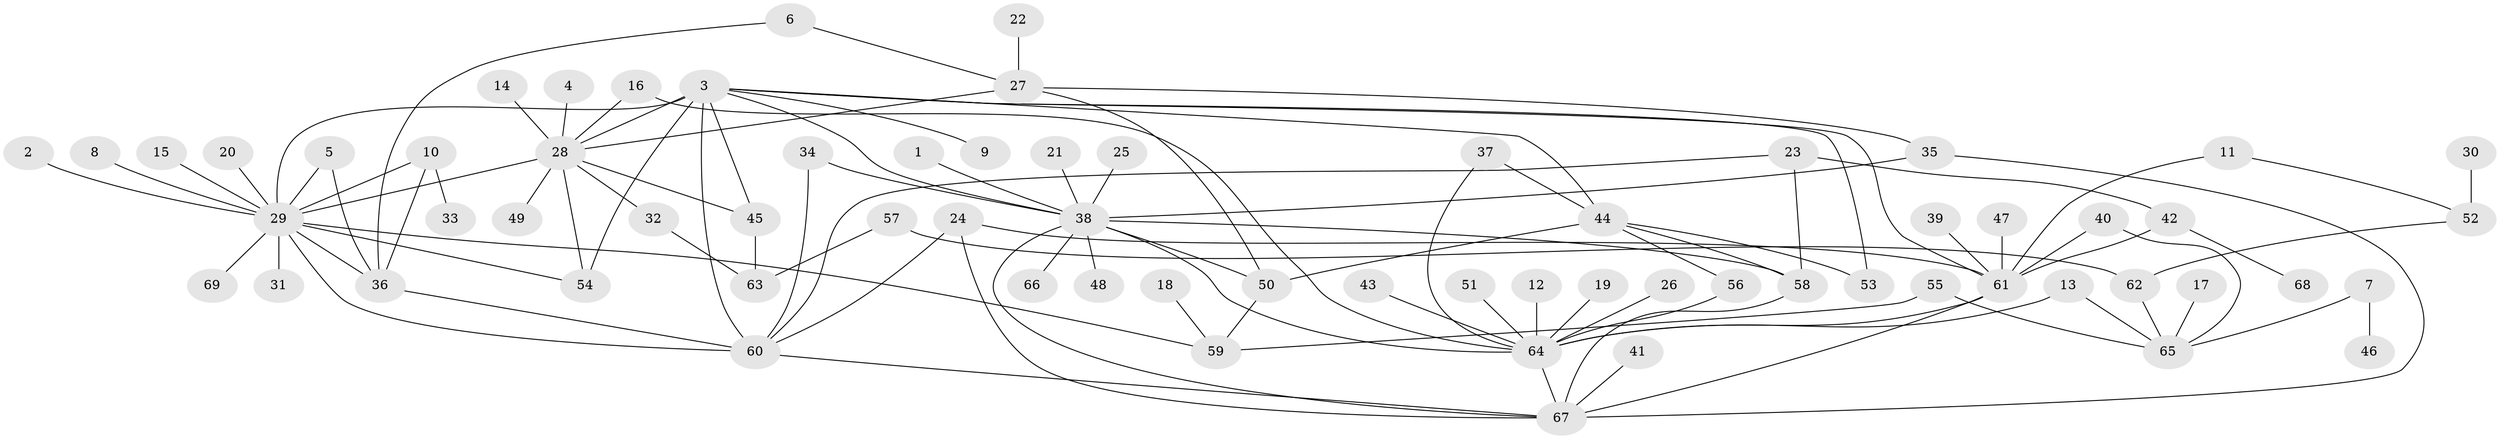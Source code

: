 // original degree distribution, {17: 0.0072992700729927005, 9: 0.0072992700729927005, 12: 0.014598540145985401, 14: 0.014598540145985401, 3: 0.08029197080291971, 6: 0.014598540145985401, 1: 0.5109489051094891, 4: 0.051094890510948905, 5: 0.043795620437956206, 7: 0.0072992700729927005, 2: 0.21897810218978103, 8: 0.021897810218978103, 10: 0.0072992700729927005}
// Generated by graph-tools (version 1.1) at 2025/01/03/09/25 03:01:37]
// undirected, 69 vertices, 102 edges
graph export_dot {
graph [start="1"]
  node [color=gray90,style=filled];
  1;
  2;
  3;
  4;
  5;
  6;
  7;
  8;
  9;
  10;
  11;
  12;
  13;
  14;
  15;
  16;
  17;
  18;
  19;
  20;
  21;
  22;
  23;
  24;
  25;
  26;
  27;
  28;
  29;
  30;
  31;
  32;
  33;
  34;
  35;
  36;
  37;
  38;
  39;
  40;
  41;
  42;
  43;
  44;
  45;
  46;
  47;
  48;
  49;
  50;
  51;
  52;
  53;
  54;
  55;
  56;
  57;
  58;
  59;
  60;
  61;
  62;
  63;
  64;
  65;
  66;
  67;
  68;
  69;
  1 -- 38 [weight=1.0];
  2 -- 29 [weight=1.0];
  3 -- 9 [weight=1.0];
  3 -- 28 [weight=2.0];
  3 -- 29 [weight=2.0];
  3 -- 38 [weight=1.0];
  3 -- 44 [weight=1.0];
  3 -- 45 [weight=1.0];
  3 -- 53 [weight=1.0];
  3 -- 54 [weight=2.0];
  3 -- 60 [weight=2.0];
  3 -- 61 [weight=1.0];
  4 -- 28 [weight=1.0];
  5 -- 29 [weight=1.0];
  5 -- 36 [weight=1.0];
  6 -- 27 [weight=1.0];
  6 -- 36 [weight=1.0];
  7 -- 46 [weight=1.0];
  7 -- 65 [weight=1.0];
  8 -- 29 [weight=1.0];
  10 -- 29 [weight=1.0];
  10 -- 33 [weight=1.0];
  10 -- 36 [weight=1.0];
  11 -- 52 [weight=1.0];
  11 -- 61 [weight=1.0];
  12 -- 64 [weight=1.0];
  13 -- 64 [weight=1.0];
  13 -- 65 [weight=1.0];
  14 -- 28 [weight=1.0];
  15 -- 29 [weight=1.0];
  16 -- 28 [weight=1.0];
  16 -- 64 [weight=1.0];
  17 -- 65 [weight=1.0];
  18 -- 59 [weight=1.0];
  19 -- 64 [weight=1.0];
  20 -- 29 [weight=1.0];
  21 -- 38 [weight=1.0];
  22 -- 27 [weight=1.0];
  23 -- 42 [weight=1.0];
  23 -- 58 [weight=1.0];
  23 -- 60 [weight=1.0];
  24 -- 60 [weight=1.0];
  24 -- 61 [weight=1.0];
  24 -- 67 [weight=1.0];
  25 -- 38 [weight=1.0];
  26 -- 64 [weight=1.0];
  27 -- 28 [weight=1.0];
  27 -- 35 [weight=1.0];
  27 -- 50 [weight=1.0];
  28 -- 29 [weight=1.0];
  28 -- 32 [weight=2.0];
  28 -- 45 [weight=1.0];
  28 -- 49 [weight=1.0];
  28 -- 54 [weight=1.0];
  29 -- 31 [weight=1.0];
  29 -- 36 [weight=1.0];
  29 -- 54 [weight=1.0];
  29 -- 59 [weight=1.0];
  29 -- 60 [weight=1.0];
  29 -- 69 [weight=1.0];
  30 -- 52 [weight=1.0];
  32 -- 63 [weight=1.0];
  34 -- 38 [weight=1.0];
  34 -- 60 [weight=1.0];
  35 -- 38 [weight=1.0];
  35 -- 67 [weight=1.0];
  36 -- 60 [weight=1.0];
  37 -- 44 [weight=1.0];
  37 -- 64 [weight=1.0];
  38 -- 48 [weight=1.0];
  38 -- 50 [weight=1.0];
  38 -- 58 [weight=1.0];
  38 -- 64 [weight=1.0];
  38 -- 66 [weight=1.0];
  38 -- 67 [weight=1.0];
  39 -- 61 [weight=1.0];
  40 -- 61 [weight=1.0];
  40 -- 65 [weight=1.0];
  41 -- 67 [weight=1.0];
  42 -- 61 [weight=1.0];
  42 -- 68 [weight=1.0];
  43 -- 64 [weight=1.0];
  44 -- 50 [weight=1.0];
  44 -- 53 [weight=1.0];
  44 -- 56 [weight=1.0];
  44 -- 58 [weight=1.0];
  45 -- 63 [weight=1.0];
  47 -- 61 [weight=1.0];
  50 -- 59 [weight=1.0];
  51 -- 64 [weight=1.0];
  52 -- 62 [weight=1.0];
  55 -- 59 [weight=1.0];
  55 -- 65 [weight=1.0];
  56 -- 64 [weight=1.0];
  57 -- 62 [weight=1.0];
  57 -- 63 [weight=1.0];
  58 -- 67 [weight=1.0];
  60 -- 67 [weight=1.0];
  61 -- 64 [weight=1.0];
  61 -- 67 [weight=1.0];
  62 -- 65 [weight=1.0];
  64 -- 67 [weight=1.0];
}
